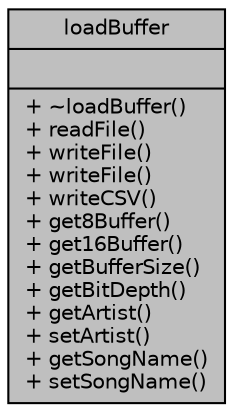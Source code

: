 digraph "loadBuffer"
{
  bgcolor="transparent";
  edge [fontname="Helvetica",fontsize="10",labelfontname="Helvetica",labelfontsize="10"];
  node [fontname="Helvetica",fontsize="10",shape=record];
  Node1 [label="{loadBuffer\n||+ ~loadBuffer()\l+ readFile()\l+ writeFile()\l+ writeFile()\l+ writeCSV()\l+ get8Buffer()\l+ get16Buffer()\l+ getBufferSize()\l+ getBitDepth()\l+ getArtist()\l+ setArtist()\l+ getSongName()\l+ setSongName()\l}",height=0.2,width=0.4,color="black", fillcolor="grey75", style="filled", fontcolor="black"];
}
